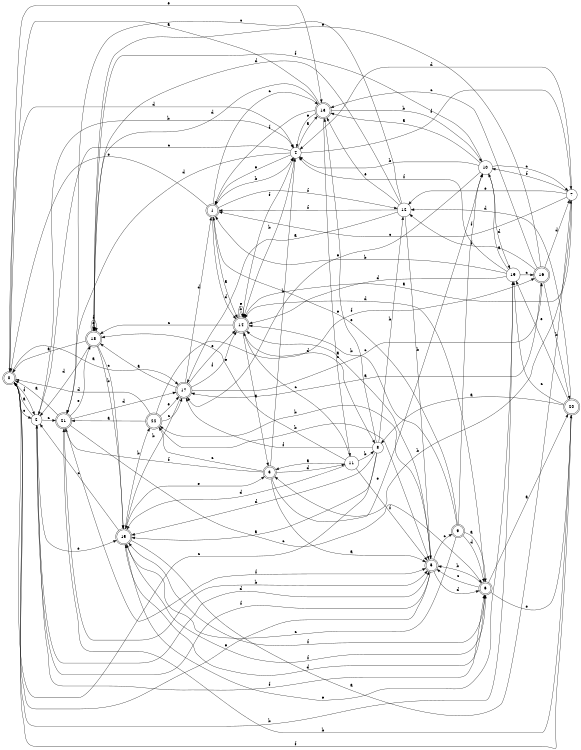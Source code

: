 digraph n19_8 {
__start0 [label="" shape="none"];

rankdir=LR;
size="8,5";

s0 [style="rounded,filled", color="black", fillcolor="white" shape="doublecircle", label="0"];
s1 [style="rounded,filled", color="black", fillcolor="white" shape="doublecircle", label="1"];
s2 [style="filled", color="black", fillcolor="white" shape="circle", label="2"];
s3 [style="rounded,filled", color="black", fillcolor="white" shape="doublecircle", label="3"];
s4 [style="filled", color="black", fillcolor="white" shape="circle", label="4"];
s5 [style="rounded,filled", color="black", fillcolor="white" shape="doublecircle", label="5"];
s6 [style="rounded,filled", color="black", fillcolor="white" shape="doublecircle", label="6"];
s7 [style="filled", color="black", fillcolor="white" shape="circle", label="7"];
s8 [style="filled", color="black", fillcolor="white" shape="circle", label="8"];
s9 [style="rounded,filled", color="black", fillcolor="white" shape="doublecircle", label="9"];
s10 [style="filled", color="black", fillcolor="white" shape="circle", label="10"];
s11 [style="filled", color="black", fillcolor="white" shape="circle", label="11"];
s12 [style="filled", color="black", fillcolor="white" shape="circle", label="12"];
s13 [style="rounded,filled", color="black", fillcolor="white" shape="doublecircle", label="13"];
s14 [style="rounded,filled", color="black", fillcolor="white" shape="doublecircle", label="14"];
s15 [style="rounded,filled", color="black", fillcolor="white" shape="doublecircle", label="15"];
s16 [style="rounded,filled", color="black", fillcolor="white" shape="doublecircle", label="16"];
s17 [style="rounded,filled", color="black", fillcolor="white" shape="doublecircle", label="17"];
s18 [style="rounded,filled", color="black", fillcolor="white" shape="doublecircle", label="18"];
s19 [style="filled", color="black", fillcolor="white" shape="circle", label="19"];
s20 [style="rounded,filled", color="black", fillcolor="white" shape="doublecircle", label="20"];
s21 [style="rounded,filled", color="black", fillcolor="white" shape="doublecircle", label="21"];
s22 [style="rounded,filled", color="black", fillcolor="white" shape="doublecircle", label="22"];
s0 -> s17 [label="a"];
s0 -> s19 [label="b"];
s0 -> s2 [label="c"];
s0 -> s4 [label="d"];
s0 -> s13 [label="e"];
s0 -> s2 [label="f"];
s1 -> s14 [label="a"];
s1 -> s4 [label="b"];
s1 -> s13 [label="c"];
s1 -> s14 [label="d"];
s1 -> s0 [label="e"];
s1 -> s12 [label="f"];
s2 -> s0 [label="a"];
s2 -> s4 [label="b"];
s2 -> s21 [label="c"];
s2 -> s5 [label="d"];
s2 -> s15 [label="e"];
s2 -> s6 [label="f"];
s3 -> s5 [label="a"];
s3 -> s4 [label="b"];
s3 -> s22 [label="c"];
s3 -> s11 [label="d"];
s3 -> s10 [label="e"];
s3 -> s21 [label="f"];
s4 -> s13 [label="a"];
s4 -> s14 [label="b"];
s4 -> s2 [label="c"];
s4 -> s21 [label="d"];
s4 -> s1 [label="e"];
s4 -> s7 [label="f"];
s5 -> s14 [label="a"];
s5 -> s22 [label="b"];
s5 -> s9 [label="c"];
s5 -> s6 [label="d"];
s5 -> s0 [label="e"];
s5 -> s2 [label="f"];
s6 -> s20 [label="a"];
s6 -> s5 [label="b"];
s6 -> s5 [label="c"];
s6 -> s14 [label="d"];
s6 -> s20 [label="e"];
s6 -> s15 [label="f"];
s7 -> s14 [label="a"];
s7 -> s3 [label="b"];
s7 -> s1 [label="c"];
s7 -> s4 [label="d"];
s7 -> s12 [label="e"];
s7 -> s10 [label="f"];
s8 -> s15 [label="a"];
s8 -> s12 [label="b"];
s8 -> s0 [label="c"];
s8 -> s15 [label="d"];
s8 -> s13 [label="e"];
s8 -> s17 [label="f"];
s9 -> s6 [label="a"];
s9 -> s14 [label="b"];
s9 -> s15 [label="c"];
s9 -> s6 [label="d"];
s9 -> s1 [label="e"];
s9 -> s10 [label="f"];
s10 -> s13 [label="a"];
s10 -> s4 [label="b"];
s10 -> s7 [label="c"];
s10 -> s19 [label="d"];
s10 -> s17 [label="e"];
s10 -> s18 [label="f"];
s11 -> s3 [label="a"];
s11 -> s8 [label="b"];
s11 -> s14 [label="c"];
s11 -> s15 [label="d"];
s11 -> s18 [label="e"];
s11 -> s5 [label="f"];
s12 -> s17 [label="a"];
s12 -> s5 [label="b"];
s12 -> s21 [label="c"];
s12 -> s18 [label="d"];
s12 -> s13 [label="e"];
s12 -> s1 [label="f"];
s13 -> s0 [label="a"];
s13 -> s10 [label="b"];
s13 -> s11 [label="c"];
s13 -> s18 [label="d"];
s13 -> s4 [label="e"];
s13 -> s1 [label="f"];
s14 -> s3 [label="a"];
s14 -> s14 [label="b"];
s14 -> s18 [label="c"];
s14 -> s8 [label="d"];
s14 -> s14 [label="e"];
s14 -> s4 [label="f"];
s15 -> s7 [label="a"];
s15 -> s22 [label="b"];
s15 -> s2 [label="c"];
s15 -> s6 [label="d"];
s15 -> s3 [label="e"];
s15 -> s6 [label="f"];
s16 -> s17 [label="a"];
s16 -> s20 [label="b"];
s16 -> s13 [label="c"];
s16 -> s7 [label="d"];
s16 -> s18 [label="e"];
s16 -> s12 [label="f"];
s17 -> s18 [label="a"];
s17 -> s15 [label="b"];
s17 -> s16 [label="c"];
s17 -> s1 [label="d"];
s17 -> s14 [label="e"];
s17 -> s14 [label="f"];
s18 -> s0 [label="a"];
s18 -> s15 [label="b"];
s18 -> s15 [label="c"];
s18 -> s2 [label="d"];
s18 -> s18 [label="e"];
s18 -> s18 [label="f"];
s19 -> s10 [label="a"];
s19 -> s1 [label="b"];
s19 -> s16 [label="c"];
s19 -> s14 [label="d"];
s19 -> s15 [label="e"];
s19 -> s4 [label="f"];
s20 -> s8 [label="a"];
s20 -> s21 [label="b"];
s20 -> s19 [label="c"];
s20 -> s12 [label="d"];
s20 -> s19 [label="e"];
s20 -> s0 [label="f"];
s21 -> s0 [label="a"];
s21 -> s5 [label="b"];
s21 -> s6 [label="c"];
s21 -> s17 [label="d"];
s21 -> s18 [label="e"];
s21 -> s5 [label="f"];
s22 -> s21 [label="a"];
s22 -> s5 [label="b"];
s22 -> s17 [label="c"];
s22 -> s0 [label="d"];
s22 -> s17 [label="e"];
s22 -> s16 [label="f"];

}